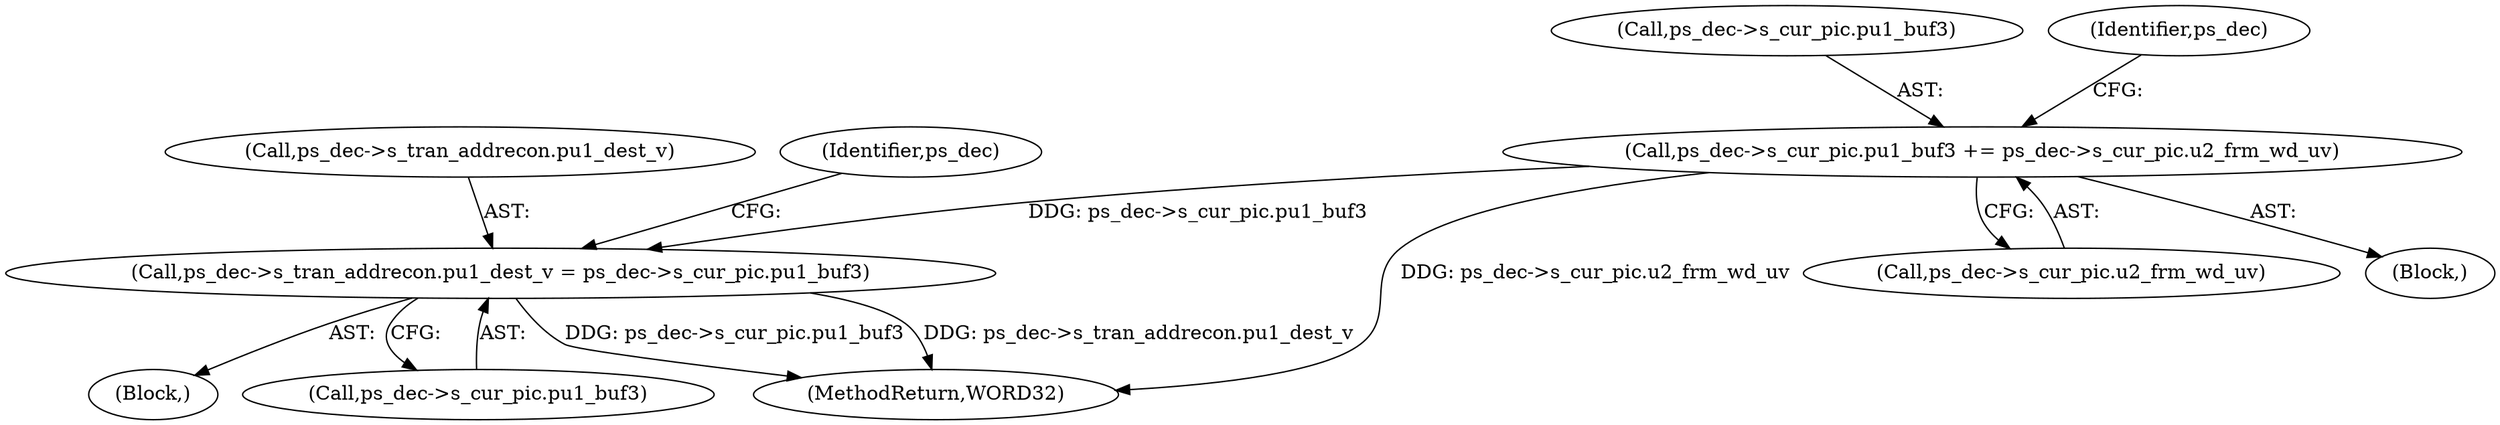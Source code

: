 digraph "0_Android_a78887bcffbc2995cf9ed72e0697acf560875e9e_3@pointer" {
"1001237" [label="(Call,ps_dec->s_cur_pic.pu1_buf3 += ps_dec->s_cur_pic.u2_frm_wd_uv)"];
"1001716" [label="(Call,ps_dec->s_tran_addrecon.pu1_dest_v = ps_dec->s_cur_pic.pu1_buf3)"];
"1001635" [label="(Block,)"];
"1001717" [label="(Call,ps_dec->s_tran_addrecon.pu1_dest_v)"];
"1001716" [label="(Call,ps_dec->s_tran_addrecon.pu1_dest_v = ps_dec->s_cur_pic.pu1_buf3)"];
"1001238" [label="(Call,ps_dec->s_cur_pic.pu1_buf3)"];
"1001722" [label="(Call,ps_dec->s_cur_pic.pu1_buf3)"];
"1001251" [label="(Identifier,ps_dec)"];
"1002052" [label="(MethodReturn,WORD32)"];
"1001237" [label="(Call,ps_dec->s_cur_pic.pu1_buf3 += ps_dec->s_cur_pic.u2_frm_wd_uv)"];
"1001243" [label="(Call,ps_dec->s_cur_pic.u2_frm_wd_uv)"];
"1001211" [label="(Block,)"];
"1001730" [label="(Identifier,ps_dec)"];
"1001237" -> "1001211"  [label="AST: "];
"1001237" -> "1001243"  [label="CFG: "];
"1001238" -> "1001237"  [label="AST: "];
"1001243" -> "1001237"  [label="AST: "];
"1001251" -> "1001237"  [label="CFG: "];
"1001237" -> "1002052"  [label="DDG: ps_dec->s_cur_pic.u2_frm_wd_uv"];
"1001237" -> "1001716"  [label="DDG: ps_dec->s_cur_pic.pu1_buf3"];
"1001716" -> "1001635"  [label="AST: "];
"1001716" -> "1001722"  [label="CFG: "];
"1001717" -> "1001716"  [label="AST: "];
"1001722" -> "1001716"  [label="AST: "];
"1001730" -> "1001716"  [label="CFG: "];
"1001716" -> "1002052"  [label="DDG: ps_dec->s_cur_pic.pu1_buf3"];
"1001716" -> "1002052"  [label="DDG: ps_dec->s_tran_addrecon.pu1_dest_v"];
}
